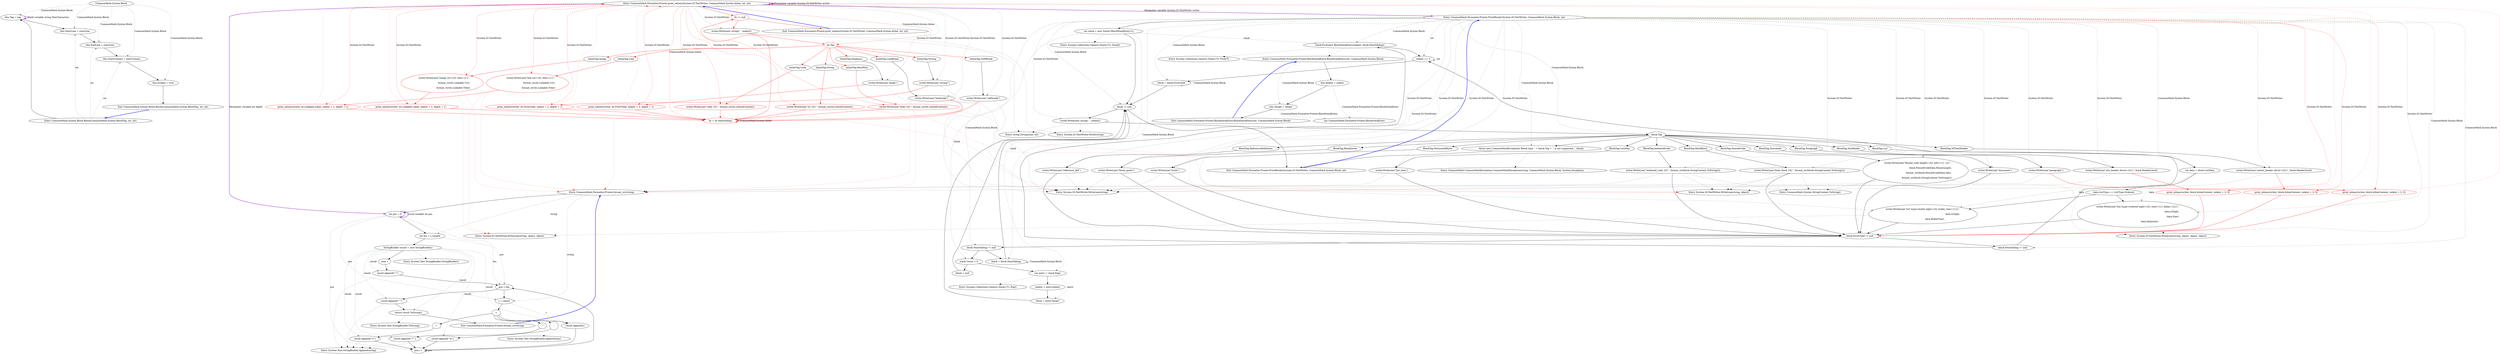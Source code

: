 digraph  {
n7 [label="CommonMark.Syntax.Block", span=""];
n0 [label="Entry CommonMark.Syntax.Block.Block(CommonMark.Syntax.BlockTag, int, int)", span="9-9", cluster="CommonMark.Syntax.Block.Block(CommonMark.Syntax.BlockTag, int, int)"];
n1 [label="this.Tag = tag", span="11-11", cluster="CommonMark.Syntax.Block.Block(CommonMark.Syntax.BlockTag, int, int)"];
n2 [label="this.StartLine = startLine", span="12-12", cluster="CommonMark.Syntax.Block.Block(CommonMark.Syntax.BlockTag, int, int)"];
n3 [label="this.EndLine = startLine", span="13-13", cluster="CommonMark.Syntax.Block.Block(CommonMark.Syntax.BlockTag, int, int)"];
n4 [label="this.StartColumn = startColumn", span="14-14", cluster="CommonMark.Syntax.Block.Block(CommonMark.Syntax.BlockTag, int, int)"];
n5 [label="this.IsOpen = true", span="15-15", cluster="CommonMark.Syntax.Block.Block(CommonMark.Syntax.BlockTag, int, int)"];
n6 [label="Exit CommonMark.Syntax.Block.Block(CommonMark.Syntax.BlockTag, int, int)", span="9-9", cluster="CommonMark.Syntax.Block.Block(CommonMark.Syntax.BlockTag, int, int)"];
m2_80 [label="Entry CommonMark.Formatter.Printer.print_inlines(System.IO.TextWriter, CommonMark.Syntax.Inline, int, int)", span="150-150", cluster="CommonMark.Formatter.Printer.print_inlines(System.IO.TextWriter, CommonMark.Syntax.Inline, int, int)", file="Printer.cs"];
m2_86 [label="ils != null", span="152-152", cluster="CommonMark.Formatter.Printer.print_inlines(System.IO.TextWriter, CommonMark.Syntax.Inline, int, int)", color=red, community=0, file="Printer.cs"];
m2_87 [label="writer.Write(new string(' ', indent))", span="154-154", cluster="CommonMark.Formatter.Printer.print_inlines(System.IO.TextWriter, CommonMark.Syntax.Inline, int, int)", file="Printer.cs"];
m2_88 [label="ils.Tag", span="156-156", cluster="CommonMark.Formatter.Printer.print_inlines(System.IO.TextWriter, CommonMark.Syntax.Inline, int, int)", color=red, community=0, file="Printer.cs"];
m2_90 [label="writer.WriteLine(''str {0}'', format_str(ils.LiteralContent))", span="159-159", cluster="CommonMark.Formatter.Printer.print_inlines(System.IO.TextWriter, CommonMark.Syntax.Inline, int, int)", color=red, community=0, file="Printer.cs"];
m2_92 [label="writer.WriteLine(''linebreak'')", span="163-163", cluster="CommonMark.Formatter.Printer.print_inlines(System.IO.TextWriter, CommonMark.Syntax.Inline, int, int)", file="Printer.cs"];
m2_94 [label="writer.WriteLine(''softbreak'')", span="167-167", cluster="CommonMark.Formatter.Printer.print_inlines(System.IO.TextWriter, CommonMark.Syntax.Inline, int, int)", file="Printer.cs"];
m2_96 [label="writer.WriteLine(''code {0}'', format_str(ils.LiteralContent))", span="171-171", cluster="CommonMark.Formatter.Printer.print_inlines(System.IO.TextWriter, CommonMark.Syntax.Inline, int, int)", color=red, community=0, file="Printer.cs"];
m2_98 [label="writer.WriteLine(''html {0}'', format_str(ils.LiteralContent))", span="175-175", cluster="CommonMark.Formatter.Printer.print_inlines(System.IO.TextWriter, CommonMark.Syntax.Inline, int, int)", color=red, community=0, file="Printer.cs"];
m2_100 [label="writer.WriteLine(''link url={0} title={1}'',\r\n                               format_str(ils.Linkable.Url),\r\n                               format_str(ils.Linkable.Title))", span="179-181", cluster="CommonMark.Formatter.Printer.print_inlines(System.IO.TextWriter, CommonMark.Syntax.Inline, int, int)", color=red, community=0, file="Printer.cs"];
m2_101 [label="print_inlines(writer, ils.Linkable.Label, indent + 2, depth + 1)", span="182-182", cluster="CommonMark.Formatter.Printer.print_inlines(System.IO.TextWriter, CommonMark.Syntax.Inline, int, int)", color=red, community=0, file="Printer.cs"];
m2_103 [label="writer.WriteLine(''image url={0} title={1}'',\r\n                               format_str(ils.Linkable.Url),\r\n                               format_str(ils.Linkable.Title))", span="186-188", cluster="CommonMark.Formatter.Printer.print_inlines(System.IO.TextWriter, CommonMark.Syntax.Inline, int, int)", color=red, community=0, file="Printer.cs"];
m2_104 [label="print_inlines(writer, ils.Linkable.Label, indent + 2, depth + 1)", span="189-189", cluster="CommonMark.Formatter.Printer.print_inlines(System.IO.TextWriter, CommonMark.Syntax.Inline, int, int)", color=red, community=0, file="Printer.cs"];
m2_106 [label="writer.WriteLine(''strong'')", span="193-193", cluster="CommonMark.Formatter.Printer.print_inlines(System.IO.TextWriter, CommonMark.Syntax.Inline, int, int)", file="Printer.cs"];
m2_107 [label="print_inlines(writer, ils.FirstChild, indent + 2, depth + 1)", span="194-194", cluster="CommonMark.Formatter.Printer.print_inlines(System.IO.TextWriter, CommonMark.Syntax.Inline, int, int)", color=red, community=0, file="Printer.cs"];
m2_109 [label="writer.WriteLine(''emph'')", span="198-198", cluster="CommonMark.Formatter.Printer.print_inlines(System.IO.TextWriter, CommonMark.Syntax.Inline, int, int)", file="Printer.cs"];
m2_110 [label="print_inlines(writer, ils.FirstChild, indent + 2, depth + 1)", span="199-199", cluster="CommonMark.Formatter.Printer.print_inlines(System.IO.TextWriter, CommonMark.Syntax.Inline, int, int)", color=red, community=0, file="Printer.cs"];
m2_111 [label="ils = ils.NextSibling", span="202-202", cluster="CommonMark.Formatter.Printer.print_inlines(System.IO.TextWriter, CommonMark.Syntax.Inline, int, int)", color=red, community=0, file="Printer.cs"];
m2_89 [label="InlineTag.String", span="158-158", cluster="CommonMark.Formatter.Printer.print_inlines(System.IO.TextWriter, CommonMark.Syntax.Inline, int, int)", file="Printer.cs"];
m2_91 [label="InlineTag.LineBreak", span="162-162", cluster="CommonMark.Formatter.Printer.print_inlines(System.IO.TextWriter, CommonMark.Syntax.Inline, int, int)", file="Printer.cs"];
m2_93 [label="InlineTag.SoftBreak", span="166-166", cluster="CommonMark.Formatter.Printer.print_inlines(System.IO.TextWriter, CommonMark.Syntax.Inline, int, int)", file="Printer.cs"];
m2_95 [label="InlineTag.Code", span="170-170", cluster="CommonMark.Formatter.Printer.print_inlines(System.IO.TextWriter, CommonMark.Syntax.Inline, int, int)", file="Printer.cs"];
m2_97 [label="InlineTag.RawHtml", span="174-174", cluster="CommonMark.Formatter.Printer.print_inlines(System.IO.TextWriter, CommonMark.Syntax.Inline, int, int)", file="Printer.cs"];
m2_99 [label="InlineTag.Link", span="178-178", cluster="CommonMark.Formatter.Printer.print_inlines(System.IO.TextWriter, CommonMark.Syntax.Inline, int, int)", file="Printer.cs"];
m2_102 [label="InlineTag.Image", span="185-185", cluster="CommonMark.Formatter.Printer.print_inlines(System.IO.TextWriter, CommonMark.Syntax.Inline, int, int)", file="Printer.cs"];
m2_105 [label="InlineTag.Strong", span="192-192", cluster="CommonMark.Formatter.Printer.print_inlines(System.IO.TextWriter, CommonMark.Syntax.Inline, int, int)", file="Printer.cs"];
m2_108 [label="InlineTag.Emphasis", span="197-197", cluster="CommonMark.Formatter.Printer.print_inlines(System.IO.TextWriter, CommonMark.Syntax.Inline, int, int)", file="Printer.cs"];
m2_112 [label="Exit CommonMark.Formatter.Printer.print_inlines(System.IO.TextWriter, CommonMark.Syntax.Inline, int, int)", span="150-150", cluster="CommonMark.Formatter.Printer.print_inlines(System.IO.TextWriter, CommonMark.Syntax.Inline, int, int)", file="Printer.cs"];
m2_84 [label="Entry System.Collections.Generic.Stack<T>.Push(T)", span="0-0", cluster="System.Collections.Generic.Stack<T>.Push(T)", file="Printer.cs"];
m2_81 [label="Entry CommonMark.Syntax.StringContent.ToString()", span="50-50", cluster="CommonMark.Syntax.StringContent.ToString()", file="Printer.cs"];
m2_22 [label="Entry System.Text.StringBuilder.Append(char)", span="0-0", cluster="System.Text.StringBuilder.Append(char)", file="Printer.cs"];
m2_74 [label="Entry string.String(char, int)", span="0-0", cluster="string.String(char, int)", file="Printer.cs"];
m2_76 [label="Entry System.IO.TextWriter.WriteLine(string)", span="0-0", cluster="System.IO.TextWriter.WriteLine(string)", file="Printer.cs"];
m2_78 [label="Entry System.IO.TextWriter.WriteLine(string, object, object)", span="0-0", cluster="System.IO.TextWriter.WriteLine(string, object, object)", file="Printer.cs"];
m2_79 [label="Entry System.IO.TextWriter.WriteLine(string, object)", span="0-0", cluster="System.IO.TextWriter.WriteLine(string, object)", file="Printer.cs"];
m2_73 [label="Entry System.Collections.Generic.Stack<T>.Stack()", span="0-0", cluster="System.Collections.Generic.Stack<T>.Stack()", file="Printer.cs"];
m2_20 [label="Entry System.Text.StringBuilder.StringBuilder()", span="0-0", cluster="System.Text.StringBuilder.StringBuilder()", file="Printer.cs"];
m2_0 [label="Entry CommonMark.Formatter.Printer.format_str(string)", span="9-9", cluster="CommonMark.Formatter.Printer.format_str(string)", file="Printer.cs"];
m2_1 [label="int pos = 0", span="11-11", cluster="CommonMark.Formatter.Printer.format_str(string)", file="Printer.cs"];
m2_2 [label="int len = s.Length", span="12-12", cluster="CommonMark.Formatter.Printer.format_str(string)", file="Printer.cs"];
m2_7 [label="c = s[pos]", span="18-18", cluster="CommonMark.Formatter.Printer.format_str(string)", file="Printer.cs"];
m2_6 [label="pos < len", span="16-16", cluster="CommonMark.Formatter.Printer.format_str(string)", file="Printer.cs"];
m2_16 [label="pos++", span="34-34", cluster="CommonMark.Formatter.Printer.format_str(string)", file="Printer.cs"];
m2_3 [label="StringBuilder result = new StringBuilder()", span="13-13", cluster="CommonMark.Formatter.Printer.format_str(string)", file="Printer.cs"];
m2_4 [label="char c", span="14-14", cluster="CommonMark.Formatter.Printer.format_str(string)", file="Printer.cs"];
m2_5 [label="result.Append(''\'''')", span="15-15", cluster="CommonMark.Formatter.Printer.format_str(string)", file="Printer.cs"];
m2_10 [label="result.Append(''\\n'')", span="22-22", cluster="CommonMark.Formatter.Printer.format_str(string)", file="Printer.cs"];
m2_12 [label="result.Append(''\\\'''')", span="25-25", cluster="CommonMark.Formatter.Printer.format_str(string)", file="Printer.cs"];
m2_14 [label="result.Append(''\\\\'')", span="28-28", cluster="CommonMark.Formatter.Printer.format_str(string)", file="Printer.cs"];
m2_15 [label="result.Append(c)", span="31-31", cluster="CommonMark.Formatter.Printer.format_str(string)", file="Printer.cs"];
m2_17 [label="result.Append(''\'''')", span="36-36", cluster="CommonMark.Formatter.Printer.format_str(string)", file="Printer.cs"];
m2_18 [label="return result.ToString();", span="37-37", cluster="CommonMark.Formatter.Printer.format_str(string)", file="Printer.cs"];
m2_8 [label=c, span="19-19", cluster="CommonMark.Formatter.Printer.format_str(string)", file="Printer.cs"];
m2_9 [label="'\n'", span="21-21", cluster="CommonMark.Formatter.Printer.format_str(string)", file="Printer.cs"];
m2_11 [label="''''", span="24-24", cluster="CommonMark.Formatter.Printer.format_str(string)", file="Printer.cs"];
m2_13 [label="'\\'", span="27-27", cluster="CommonMark.Formatter.Printer.format_str(string)", file="Printer.cs"];
m2_19 [label="Exit CommonMark.Formatter.Printer.format_str(string)", span="9-9", cluster="CommonMark.Formatter.Printer.format_str(string)", file="Printer.cs"];
m2_85 [label="Entry System.Collections.Generic.Stack<T>.Pop()", span="0-0", cluster="System.Collections.Generic.Stack<T>.Pop()", file="Printer.cs"];
m2_62 [label="stack.Push(new BlockStackEntry(indent, block.NextSibling))", span="127-127", cluster="CommonMark.Formatter.Printer.PrintBlocks(System.IO.TextWriter, CommonMark.Syntax.Block, int)", file="Printer.cs"];
m2_24 [label="Entry CommonMark.Formatter.Printer.PrintBlocks(System.IO.TextWriter, CommonMark.Syntax.Block, int)", span="43-43", cluster="CommonMark.Formatter.Printer.PrintBlocks(System.IO.TextWriter, CommonMark.Syntax.Block, int)", file="Printer.cs"];
m2_25 [label="var stack = new Stack<BlockStackEntry>()", span="45-45", cluster="CommonMark.Formatter.Printer.PrintBlocks(System.IO.TextWriter, CommonMark.Syntax.Block, int)", file="Printer.cs"];
m2_26 [label="block != null", span="47-47", cluster="CommonMark.Formatter.Printer.PrintBlocks(System.IO.TextWriter, CommonMark.Syntax.Block, int)", file="Printer.cs"];
m2_27 [label="writer.Write(new string(' ', indent))", span="49-49", cluster="CommonMark.Formatter.Printer.PrintBlocks(System.IO.TextWriter, CommonMark.Syntax.Block, int)", file="Printer.cs"];
m2_28 [label="block.Tag", span="51-51", cluster="CommonMark.Formatter.Printer.PrintBlocks(System.IO.TextWriter, CommonMark.Syntax.Block, int)", file="Printer.cs"];
m2_30 [label="writer.WriteLine(''document'')", span="54-54", cluster="CommonMark.Formatter.Printer.PrintBlocks(System.IO.TextWriter, CommonMark.Syntax.Block, int)", file="Printer.cs"];
m2_32 [label="writer.WriteLine(''block_quote'')", span="58-58", cluster="CommonMark.Formatter.Printer.PrintBlocks(System.IO.TextWriter, CommonMark.Syntax.Block, int)", file="Printer.cs"];
m2_34 [label="writer.WriteLine(''list_item'')", span="62-62", cluster="CommonMark.Formatter.Printer.PrintBlocks(System.IO.TextWriter, CommonMark.Syntax.Block, int)", file="Printer.cs"];
m2_36 [label="var data = block.ListData", span="66-66", cluster="CommonMark.Formatter.Printer.PrintBlocks(System.IO.TextWriter, CommonMark.Syntax.Block, int)", file="Printer.cs"];
m2_38 [label="writer.WriteLine(''list (type=ordered tight={0} start={1} delim={2})'',\r\n                                 data.IsTight,\r\n                                 data.Start,\r\n                                 data.Delimiter)", span="69-72", cluster="CommonMark.Formatter.Printer.PrintBlocks(System.IO.TextWriter, CommonMark.Syntax.Block, int)", file="Printer.cs"];
m2_39 [label="writer.WriteLine(''list (type=bullet tight={0} bullet_char={1})'',\r\n                                 data.IsTight,\r\n                                 data.BulletChar)", span="76-78", cluster="CommonMark.Formatter.Printer.PrintBlocks(System.IO.TextWriter, CommonMark.Syntax.Block, int)", file="Printer.cs"];
m2_41 [label="writer.WriteLine(''atx_header (level={0})'', block.HeaderLevel)", span="83-83", cluster="CommonMark.Formatter.Printer.PrintBlocks(System.IO.TextWriter, CommonMark.Syntax.Block, int)", file="Printer.cs"];
m2_42 [label="print_inlines(writer, block.InlineContent, indent + 2, 0)", span="84-84", cluster="CommonMark.Formatter.Printer.PrintBlocks(System.IO.TextWriter, CommonMark.Syntax.Block, int)", color=red, community=0, file="Printer.cs"];
m2_44 [label="writer.WriteLine(''setext_header (level={0})'', block.HeaderLevel)", span="88-88", cluster="CommonMark.Formatter.Printer.PrintBlocks(System.IO.TextWriter, CommonMark.Syntax.Block, int)", file="Printer.cs"];
m2_45 [label="print_inlines(writer, block.InlineContent, indent + 2, 0)", span="89-89", cluster="CommonMark.Formatter.Printer.PrintBlocks(System.IO.TextWriter, CommonMark.Syntax.Block, int)", color=red, community=0, file="Printer.cs"];
m2_47 [label="writer.WriteLine(''paragraph'')", span="93-93", cluster="CommonMark.Formatter.Printer.PrintBlocks(System.IO.TextWriter, CommonMark.Syntax.Block, int)", file="Printer.cs"];
m2_48 [label="print_inlines(writer, block.InlineContent, indent + 2, 0)", span="94-94", cluster="CommonMark.Formatter.Printer.PrintBlocks(System.IO.TextWriter, CommonMark.Syntax.Block, int)", color=red, community=0, file="Printer.cs"];
m2_50 [label="writer.WriteLine(''hrule'')", span="98-98", cluster="CommonMark.Formatter.Printer.PrintBlocks(System.IO.TextWriter, CommonMark.Syntax.Block, int)", file="Printer.cs"];
m2_52 [label="writer.WriteLine(''indented_code {0}'', format_str(block.StringContent.ToString()))", span="102-102", cluster="CommonMark.Formatter.Printer.PrintBlocks(System.IO.TextWriter, CommonMark.Syntax.Block, int)", file="Printer.cs"];
m2_54 [label="writer.WriteLine(''fenced_code length={0} info={1} {2}'',\r\n                               block.FencedCodeData.FenceLength,\r\n                               format_str(block.FencedCodeData.Info),\r\n                               format_str(block.StringContent.ToString()))", span="106-109", cluster="CommonMark.Formatter.Printer.PrintBlocks(System.IO.TextWriter, CommonMark.Syntax.Block, int)", file="Printer.cs"];
m2_56 [label="writer.WriteLine(''html_block {0}'', format_str(block.StringContent.ToString()))", span="113-113", cluster="CommonMark.Formatter.Printer.PrintBlocks(System.IO.TextWriter, CommonMark.Syntax.Block, int)", file="Printer.cs"];
m2_58 [label="writer.WriteLine(''reference_def'')", span="117-117", cluster="CommonMark.Formatter.Printer.PrintBlocks(System.IO.TextWriter, CommonMark.Syntax.Block, int)", file="Printer.cs"];
m2_59 [label="throw new CommonMarkException(''Block type '' + block.Tag + '' is not supported.'', block);", span="121-121", cluster="CommonMark.Formatter.Printer.PrintBlocks(System.IO.TextWriter, CommonMark.Syntax.Block, int)", file="Printer.cs"];
m2_60 [label="block.FirstChild != null", span="124-124", cluster="CommonMark.Formatter.Printer.PrintBlocks(System.IO.TextWriter, CommonMark.Syntax.Block, int)", file="Printer.cs"];
m2_61 [label="block.NextSibling != null", span="126-126", cluster="CommonMark.Formatter.Printer.PrintBlocks(System.IO.TextWriter, CommonMark.Syntax.Block, int)", file="Printer.cs"];
m2_63 [label="indent += 2", span="129-129", cluster="CommonMark.Formatter.Printer.PrintBlocks(System.IO.TextWriter, CommonMark.Syntax.Block, int)", file="Printer.cs"];
m2_64 [label="block = block.FirstChild", span="130-130", cluster="CommonMark.Formatter.Printer.PrintBlocks(System.IO.TextWriter, CommonMark.Syntax.Block, int)", file="Printer.cs"];
m2_65 [label="block.NextSibling != null", span="132-132", cluster="CommonMark.Formatter.Printer.PrintBlocks(System.IO.TextWriter, CommonMark.Syntax.Block, int)", file="Printer.cs"];
m2_66 [label="block = block.NextSibling", span="134-134", cluster="CommonMark.Formatter.Printer.PrintBlocks(System.IO.TextWriter, CommonMark.Syntax.Block, int)", file="Printer.cs"];
m2_67 [label="stack.Count > 0", span="136-136", cluster="CommonMark.Formatter.Printer.PrintBlocks(System.IO.TextWriter, CommonMark.Syntax.Block, int)", file="Printer.cs"];
m2_68 [label="var entry = stack.Pop()", span="138-138", cluster="CommonMark.Formatter.Printer.PrintBlocks(System.IO.TextWriter, CommonMark.Syntax.Block, int)", file="Printer.cs"];
m2_29 [label="BlockTag.Document", span="53-53", cluster="CommonMark.Formatter.Printer.PrintBlocks(System.IO.TextWriter, CommonMark.Syntax.Block, int)", file="Printer.cs"];
m2_31 [label="BlockTag.BlockQuote", span="57-57", cluster="CommonMark.Formatter.Printer.PrintBlocks(System.IO.TextWriter, CommonMark.Syntax.Block, int)", file="Printer.cs"];
m2_33 [label="BlockTag.ListItem", span="61-61", cluster="CommonMark.Formatter.Printer.PrintBlocks(System.IO.TextWriter, CommonMark.Syntax.Block, int)", file="Printer.cs"];
m2_35 [label="BlockTag.List", span="65-65", cluster="CommonMark.Formatter.Printer.PrintBlocks(System.IO.TextWriter, CommonMark.Syntax.Block, int)", file="Printer.cs"];
m2_40 [label="BlockTag.AtxHeader", span="82-82", cluster="CommonMark.Formatter.Printer.PrintBlocks(System.IO.TextWriter, CommonMark.Syntax.Block, int)", file="Printer.cs"];
m2_43 [label="BlockTag.SETextHeader", span="87-87", cluster="CommonMark.Formatter.Printer.PrintBlocks(System.IO.TextWriter, CommonMark.Syntax.Block, int)", file="Printer.cs"];
m2_46 [label="BlockTag.Paragraph", span="92-92", cluster="CommonMark.Formatter.Printer.PrintBlocks(System.IO.TextWriter, CommonMark.Syntax.Block, int)", file="Printer.cs"];
m2_49 [label="BlockTag.HorizontalRuler", span="97-97", cluster="CommonMark.Formatter.Printer.PrintBlocks(System.IO.TextWriter, CommonMark.Syntax.Block, int)", file="Printer.cs"];
m2_51 [label="BlockTag.IndentedCode", span="101-101", cluster="CommonMark.Formatter.Printer.PrintBlocks(System.IO.TextWriter, CommonMark.Syntax.Block, int)", file="Printer.cs"];
m2_53 [label="BlockTag.FencedCode", span="105-105", cluster="CommonMark.Formatter.Printer.PrintBlocks(System.IO.TextWriter, CommonMark.Syntax.Block, int)", file="Printer.cs"];
m2_55 [label="BlockTag.HtmlBlock", span="112-112", cluster="CommonMark.Formatter.Printer.PrintBlocks(System.IO.TextWriter, CommonMark.Syntax.Block, int)", file="Printer.cs"];
m2_57 [label="BlockTag.ReferenceDefinition", span="116-116", cluster="CommonMark.Formatter.Printer.PrintBlocks(System.IO.TextWriter, CommonMark.Syntax.Block, int)", file="Printer.cs"];
m2_37 [label="data.ListType == ListType.Ordered", span="67-67", cluster="CommonMark.Formatter.Printer.PrintBlocks(System.IO.TextWriter, CommonMark.Syntax.Block, int)", file="Printer.cs"];
m2_71 [label="block = null", span="144-144", cluster="CommonMark.Formatter.Printer.PrintBlocks(System.IO.TextWriter, CommonMark.Syntax.Block, int)", file="Printer.cs"];
m2_69 [label="indent = entry.Indent", span="139-139", cluster="CommonMark.Formatter.Printer.PrintBlocks(System.IO.TextWriter, CommonMark.Syntax.Block, int)", file="Printer.cs"];
m2_70 [label="block = entry.Target", span="140-140", cluster="CommonMark.Formatter.Printer.PrintBlocks(System.IO.TextWriter, CommonMark.Syntax.Block, int)", file="Printer.cs"];
m2_72 [label="Exit CommonMark.Formatter.Printer.PrintBlocks(System.IO.TextWriter, CommonMark.Syntax.Block, int)", span="43-43", cluster="CommonMark.Formatter.Printer.PrintBlocks(System.IO.TextWriter, CommonMark.Syntax.Block, int)", file="Printer.cs"];
m2_77 [label="Entry System.IO.TextWriter.WriteLine(string, object, object, object)", span="0-0", cluster="System.IO.TextWriter.WriteLine(string, object, object, object)", file="Printer.cs"];
m2_23 [label="Entry System.Text.StringBuilder.ToString()", span="0-0", cluster="System.Text.StringBuilder.ToString()", file="Printer.cs"];
m2_21 [label="Entry System.Text.StringBuilder.Append(string)", span="0-0", cluster="System.Text.StringBuilder.Append(string)", file="Printer.cs"];
m2_115 [label="Exit CommonMark.Formatter.Printer.BlockStackEntry.BlockStackEntry(int, CommonMark.Syntax.Block)", span="210-210", cluster="CommonMark.Formatter.Printer.BlockStackEntry.BlockStackEntry(int, CommonMark.Syntax.Block)", file="Printer.cs"];
m2_83 [label="Entry CommonMark.Formatter.Printer.BlockStackEntry.BlockStackEntry(int, CommonMark.Syntax.Block)", span="210-210", cluster="CommonMark.Formatter.Printer.BlockStackEntry.BlockStackEntry(int, CommonMark.Syntax.Block)", file="Printer.cs"];
m2_113 [label="this.Indent = indent", span="212-212", cluster="CommonMark.Formatter.Printer.BlockStackEntry.BlockStackEntry(int, CommonMark.Syntax.Block)", file="Printer.cs"];
m2_114 [label="this.Target = target", span="213-213", cluster="CommonMark.Formatter.Printer.BlockStackEntry.BlockStackEntry(int, CommonMark.Syntax.Block)", file="Printer.cs"];
m2_75 [label="Entry System.IO.TextWriter.Write(string)", span="0-0", cluster="System.IO.TextWriter.Write(string)", file="Printer.cs"];
m2_82 [label="Entry CommonMark.CommonMarkException.CommonMarkException(string, CommonMark.Syntax.Block, System.Exception)", span="32-32", cluster="CommonMark.CommonMarkException.CommonMarkException(string, CommonMark.Syntax.Block, System.Exception)", file="Printer.cs"];
m2_116 [label="out CommonMark.Formatter.Printer.BlockStackEntry", span="", file="Printer.cs"];
n7 -> n1  [key=1, style=dashed, color=darkseagreen4, label="CommonMark.Syntax.Block"];
n7 -> n2  [key=1, style=dashed, color=darkseagreen4, label="CommonMark.Syntax.Block"];
n7 -> n3  [key=1, style=dashed, color=darkseagreen4, label="CommonMark.Syntax.Block"];
n7 -> n4  [key=1, style=dashed, color=darkseagreen4, label="CommonMark.Syntax.Block"];
n7 -> n5  [key=1, style=dashed, color=darkseagreen4, label="CommonMark.Syntax.Block"];
n0 -> n1  [key=0, style=solid];
n0 -> n2  [key=1, style=dashed, color=darkseagreen4, label=int];
n0 -> n3  [key=1, style=dashed, color=darkseagreen4, label=int];
n0 -> n4  [key=1, style=dashed, color=darkseagreen4, label=int];
n1 -> n2  [key=0, style=solid];
n1 -> n1  [key=3, color=darkorchid, style=bold, label="Field variable string HexCharacters"];
n2 -> n3  [key=0, style=solid];
n3 -> n4  [key=0, style=solid];
n4 -> n5  [key=0, style=solid];
n5 -> n6  [key=0, style=solid];
n6 -> n0  [key=0, style=bold, color=blue];
m2_80 -> m2_86  [key=0, style=solid, color=red];
m2_80 -> m2_87  [key=1, style=dashed, color=darkseagreen4, label="System.IO.TextWriter"];
m2_80 -> m2_88  [key=1, style=dashed, color=red, label="CommonMark.Syntax.Inline"];
m2_80 -> m2_90  [key=1, style=dashed, color=red, label="System.IO.TextWriter"];
m2_80 -> m2_92  [key=1, style=dashed, color=darkseagreen4, label="System.IO.TextWriter"];
m2_80 -> m2_94  [key=1, style=dashed, color=darkseagreen4, label="System.IO.TextWriter"];
m2_80 -> m2_96  [key=1, style=dashed, color=red, label="System.IO.TextWriter"];
m2_80 -> m2_98  [key=1, style=dashed, color=red, label="System.IO.TextWriter"];
m2_80 -> m2_100  [key=1, style=dashed, color=red, label="System.IO.TextWriter"];
m2_80 -> m2_101  [key=1, style=dashed, color=red, label="System.IO.TextWriter"];
m2_80 -> m2_103  [key=1, style=dashed, color=red, label="System.IO.TextWriter"];
m2_80 -> m2_104  [key=1, style=dashed, color=red, label="System.IO.TextWriter"];
m2_80 -> m2_106  [key=1, style=dashed, color=darkseagreen4, label="System.IO.TextWriter"];
m2_80 -> m2_107  [key=1, style=dashed, color=red, label="System.IO.TextWriter"];
m2_80 -> m2_109  [key=1, style=dashed, color=darkseagreen4, label="System.IO.TextWriter"];
m2_80 -> m2_110  [key=1, style=dashed, color=red, label="System.IO.TextWriter"];
m2_80 -> m2_111  [key=1, style=dashed, color=red, label="CommonMark.Syntax.Inline"];
m2_80 -> m2_24  [key=3, color=darkorchid, style=bold, label="Parameter variable System.IO.TextWriter writer"];
m2_80 -> m2_80  [key=3, color=darkorchid, style=bold, label="Parameter variable System.IO.TextWriter writer"];
m2_80 -> m2_1  [key=3, color=darkorchid, style=bold, label="Parameter variable int depth"];
m2_86 -> m2_87  [key=0, style=solid, color=red];
m2_86 -> m2_112  [key=0, style=solid, color=red];
m2_87 -> m2_88  [key=0, style=solid, color=red];
m2_87 -> m2_74  [key=2, style=dotted];
m2_87 -> m2_75  [key=2, style=dotted];
m2_88 -> m2_89  [key=0, style=solid, color=red];
m2_88 -> m2_91  [key=0, style=solid, color=red];
m2_88 -> m2_93  [key=0, style=solid, color=red];
m2_88 -> m2_95  [key=0, style=solid, color=red];
m2_88 -> m2_97  [key=0, style=solid, color=red];
m2_88 -> m2_99  [key=0, style=solid, color=red];
m2_88 -> m2_102  [key=0, style=solid, color=red];
m2_88 -> m2_105  [key=0, style=solid, color=red];
m2_88 -> m2_108  [key=0, style=solid, color=red];
m2_90 -> m2_111  [key=0, style=solid, color=red];
m2_90 -> m2_0  [key=2, style=dotted, color=red];
m2_90 -> m2_79  [key=2, style=dotted, color=red];
m2_92 -> m2_111  [key=0, style=solid, color=red];
m2_92 -> m2_76  [key=2, style=dotted];
m2_94 -> m2_111  [key=0, style=solid, color=red];
m2_94 -> m2_76  [key=2, style=dotted];
m2_96 -> m2_111  [key=0, style=solid, color=red];
m2_96 -> m2_0  [key=2, style=dotted, color=red];
m2_96 -> m2_79  [key=2, style=dotted, color=red];
m2_98 -> m2_111  [key=0, style=solid, color=red];
m2_98 -> m2_0  [key=2, style=dotted, color=red];
m2_98 -> m2_79  [key=2, style=dotted, color=red];
m2_100 -> m2_101  [key=0, style=solid, color=red];
m2_100 -> m2_0  [key=2, style=dotted, color=red];
m2_100 -> m2_78  [key=2, style=dotted, color=red];
m2_101 -> m2_111  [key=0, style=solid, color=red];
m2_101 -> m2_80  [key=2, style=dotted, color=red];
m2_103 -> m2_104  [key=0, style=solid, color=red];
m2_103 -> m2_0  [key=2, style=dotted, color=red];
m2_103 -> m2_78  [key=2, style=dotted, color=red];
m2_104 -> m2_111  [key=0, style=solid, color=red];
m2_104 -> m2_80  [key=2, style=dotted, color=red];
m2_106 -> m2_107  [key=0, style=solid, color=red];
m2_106 -> m2_76  [key=2, style=dotted];
m2_107 -> m2_111  [key=0, style=solid, color=red];
m2_107 -> m2_80  [key=2, style=dotted, color=red];
m2_109 -> m2_110  [key=0, style=solid, color=red];
m2_109 -> m2_76  [key=2, style=dotted];
m2_110 -> m2_111  [key=0, style=solid, color=red];
m2_110 -> m2_80  [key=2, style=dotted, color=red];
m2_111 -> m2_86  [key=0, style=solid, color=red];
m2_111 -> m2_111  [key=1, style=dashed, color=red, label="CommonMark.Syntax.Inline"];
m2_89 -> m2_90  [key=0, style=solid, color=red];
m2_91 -> m2_92  [key=0, style=solid];
m2_93 -> m2_94  [key=0, style=solid];
m2_95 -> m2_96  [key=0, style=solid, color=red];
m2_97 -> m2_98  [key=0, style=solid, color=red];
m2_99 -> m2_100  [key=0, style=solid, color=red];
m2_102 -> m2_103  [key=0, style=solid, color=red];
m2_105 -> m2_106  [key=0, style=solid];
m2_108 -> m2_109  [key=0, style=solid];
m2_112 -> m2_80  [key=0, style=bold, color=blue];
m2_0 -> m2_1  [key=0, style=solid];
m2_0 -> m2_2  [key=1, style=dashed, color=darkseagreen4, label=string];
m2_0 -> m2_7  [key=1, style=dashed, color=darkseagreen4, label=string];
m2_1 -> m2_2  [key=0, style=solid];
m2_1 -> m2_6  [key=1, style=dashed, color=darkseagreen4, label=pos];
m2_1 -> m2_7  [key=1, style=dashed, color=darkseagreen4, label=pos];
m2_1 -> m2_16  [key=1, style=dashed, color=darkseagreen4, label=pos];
m2_1 -> m2_1  [key=3, color=darkorchid, style=bold, label="Local variable int pos"];
m2_2 -> m2_3  [key=0, style=solid];
m2_2 -> m2_6  [key=1, style=dashed, color=darkseagreen4, label=len];
m2_7 -> m2_8  [key=0, style=solid];
m2_7 -> m2_15  [key=1, style=dashed, color=darkseagreen4, label=c];
m2_6 -> m2_7  [key=0, style=solid];
m2_6 -> m2_17  [key=0, style=solid];
m2_16 -> m2_6  [key=0, style=solid];
m2_16 -> m2_16  [key=1, style=dashed, color=darkseagreen4, label=pos];
m2_3 -> m2_4  [key=0, style=solid];
m2_3 -> m2_20  [key=2, style=dotted];
m2_3 -> m2_5  [key=1, style=dashed, color=darkseagreen4, label=result];
m2_3 -> m2_10  [key=1, style=dashed, color=darkseagreen4, label=result];
m2_3 -> m2_12  [key=1, style=dashed, color=darkseagreen4, label=result];
m2_3 -> m2_14  [key=1, style=dashed, color=darkseagreen4, label=result];
m2_3 -> m2_15  [key=1, style=dashed, color=darkseagreen4, label=result];
m2_3 -> m2_17  [key=1, style=dashed, color=darkseagreen4, label=result];
m2_3 -> m2_18  [key=1, style=dashed, color=darkseagreen4, label=result];
m2_4 -> m2_5  [key=0, style=solid];
m2_5 -> m2_6  [key=0, style=solid];
m2_5 -> m2_21  [key=2, style=dotted];
m2_10 -> m2_16  [key=0, style=solid];
m2_10 -> m2_21  [key=2, style=dotted];
m2_12 -> m2_16  [key=0, style=solid];
m2_12 -> m2_21  [key=2, style=dotted];
m2_14 -> m2_16  [key=0, style=solid];
m2_14 -> m2_21  [key=2, style=dotted];
m2_15 -> m2_16  [key=0, style=solid];
m2_15 -> m2_22  [key=2, style=dotted];
m2_17 -> m2_18  [key=0, style=solid];
m2_17 -> m2_21  [key=2, style=dotted];
m2_18 -> m2_19  [key=0, style=solid];
m2_18 -> m2_23  [key=2, style=dotted];
m2_8 -> m2_9  [key=0, style=solid];
m2_8 -> m2_11  [key=0, style=solid];
m2_8 -> m2_13  [key=0, style=solid];
m2_8 -> m2_15  [key=0, style=solid];
m2_9 -> m2_10  [key=0, style=solid];
m2_11 -> m2_12  [key=0, style=solid];
m2_13 -> m2_14  [key=0, style=solid];
m2_19 -> m2_0  [key=0, style=bold, color=blue];
m2_62 -> m2_63  [key=0, style=solid];
m2_62 -> m2_83  [key=2, style=dotted];
m2_62 -> m2_84  [key=2, style=dotted];
m2_24 -> m2_25  [key=0, style=solid];
m2_24 -> m2_26  [key=1, style=dashed, color=darkseagreen4, label="CommonMark.Syntax.Block"];
m2_24 -> m2_27  [key=1, style=dashed, color=darkseagreen4, label="System.IO.TextWriter"];
m2_24 -> m2_28  [key=1, style=dashed, color=darkseagreen4, label="CommonMark.Syntax.Block"];
m2_24 -> m2_30  [key=1, style=dashed, color=darkseagreen4, label="System.IO.TextWriter"];
m2_24 -> m2_32  [key=1, style=dashed, color=darkseagreen4, label="System.IO.TextWriter"];
m2_24 -> m2_34  [key=1, style=dashed, color=darkseagreen4, label="System.IO.TextWriter"];
m2_24 -> m2_36  [key=1, style=dashed, color=darkseagreen4, label="CommonMark.Syntax.Block"];
m2_24 -> m2_38  [key=1, style=dashed, color=darkseagreen4, label="System.IO.TextWriter"];
m2_24 -> m2_39  [key=1, style=dashed, color=darkseagreen4, label="System.IO.TextWriter"];
m2_24 -> m2_41  [key=1, style=dashed, color=darkseagreen4, label="System.IO.TextWriter"];
m2_24 -> m2_42  [key=1, style=dashed, color=red, label="System.IO.TextWriter"];
m2_24 -> m2_44  [key=1, style=dashed, color=darkseagreen4, label="System.IO.TextWriter"];
m2_24 -> m2_45  [key=1, style=dashed, color=red, label="System.IO.TextWriter"];
m2_24 -> m2_47  [key=1, style=dashed, color=darkseagreen4, label="System.IO.TextWriter"];
m2_24 -> m2_48  [key=1, style=dashed, color=red, label="System.IO.TextWriter"];
m2_24 -> m2_50  [key=1, style=dashed, color=darkseagreen4, label="System.IO.TextWriter"];
m2_24 -> m2_52  [key=1, style=dashed, color=darkseagreen4, label="System.IO.TextWriter"];
m2_24 -> m2_54  [key=1, style=dashed, color=darkseagreen4, label="System.IO.TextWriter"];
m2_24 -> m2_56  [key=1, style=dashed, color=darkseagreen4, label="System.IO.TextWriter"];
m2_24 -> m2_58  [key=1, style=dashed, color=darkseagreen4, label="System.IO.TextWriter"];
m2_24 -> m2_59  [key=1, style=dashed, color=darkseagreen4, label="CommonMark.Syntax.Block"];
m2_24 -> m2_60  [key=1, style=dashed, color=darkseagreen4, label="CommonMark.Syntax.Block"];
m2_24 -> m2_61  [key=1, style=dashed, color=darkseagreen4, label="CommonMark.Syntax.Block"];
m2_24 -> m2_62  [key=1, style=dashed, color=darkseagreen4, label="CommonMark.Syntax.Block"];
m2_24 -> m2_63  [key=1, style=dashed, color=darkseagreen4, label=int];
m2_24 -> m2_64  [key=1, style=dashed, color=darkseagreen4, label="CommonMark.Syntax.Block"];
m2_24 -> m2_65  [key=1, style=dashed, color=darkseagreen4, label="CommonMark.Syntax.Block"];
m2_24 -> m2_66  [key=1, style=dashed, color=darkseagreen4, label="CommonMark.Syntax.Block"];
m2_25 -> m2_26  [key=0, style=solid];
m2_25 -> m2_73  [key=2, style=dotted];
m2_25 -> m2_62  [key=1, style=dashed, color=darkseagreen4, label=stack];
m2_25 -> m2_67  [key=1, style=dashed, color=darkseagreen4, label=stack];
m2_25 -> m2_68  [key=1, style=dashed, color=darkseagreen4, label=stack];
m2_26 -> m2_27  [key=0, style=solid];
m2_26 -> m2_72  [key=0, style=solid];
m2_27 -> m2_28  [key=0, style=solid];
m2_27 -> m2_74  [key=2, style=dotted];
m2_27 -> m2_75  [key=2, style=dotted];
m2_28 -> m2_29  [key=0, style=solid];
m2_28 -> m2_31  [key=0, style=solid];
m2_28 -> m2_33  [key=0, style=solid];
m2_28 -> m2_35  [key=0, style=solid];
m2_28 -> m2_40  [key=0, style=solid];
m2_28 -> m2_43  [key=0, style=solid];
m2_28 -> m2_46  [key=0, style=solid];
m2_28 -> m2_49  [key=0, style=solid];
m2_28 -> m2_51  [key=0, style=solid];
m2_28 -> m2_53  [key=0, style=solid];
m2_28 -> m2_55  [key=0, style=solid];
m2_28 -> m2_57  [key=0, style=solid];
m2_28 -> m2_59  [key=0, style=solid];
m2_30 -> m2_60  [key=0, style=solid];
m2_30 -> m2_76  [key=2, style=dotted];
m2_32 -> m2_60  [key=0, style=solid];
m2_32 -> m2_76  [key=2, style=dotted];
m2_34 -> m2_60  [key=0, style=solid];
m2_34 -> m2_76  [key=2, style=dotted];
m2_36 -> m2_37  [key=0, style=solid];
m2_36 -> m2_38  [key=1, style=dashed, color=darkseagreen4, label=data];
m2_36 -> m2_39  [key=1, style=dashed, color=darkseagreen4, label=data];
m2_38 -> m2_60  [key=0, style=solid];
m2_38 -> m2_77  [key=2, style=dotted];
m2_39 -> m2_60  [key=0, style=solid];
m2_39 -> m2_78  [key=2, style=dotted];
m2_41 -> m2_42  [key=0, style=solid, color=red];
m2_41 -> m2_79  [key=2, style=dotted];
m2_42 -> m2_60  [key=0, style=solid, color=red];
m2_42 -> m2_80  [key=2, style=dotted, color=red];
m2_44 -> m2_45  [key=0, style=solid, color=red];
m2_44 -> m2_79  [key=2, style=dotted];
m2_45 -> m2_60  [key=0, style=solid, color=red];
m2_45 -> m2_80  [key=2, style=dotted, color=red];
m2_47 -> m2_48  [key=0, style=solid, color=red];
m2_47 -> m2_76  [key=2, style=dotted];
m2_48 -> m2_60  [key=0, style=solid, color=red];
m2_48 -> m2_80  [key=2, style=dotted, color=red];
m2_50 -> m2_60  [key=0, style=solid];
m2_50 -> m2_76  [key=2, style=dotted];
m2_52 -> m2_60  [key=0, style=solid];
m2_52 -> m2_81  [key=2, style=dotted];
m2_52 -> m2_0  [key=2, style=dotted];
m2_52 -> m2_79  [key=2, style=dotted];
m2_54 -> m2_60  [key=0, style=solid];
m2_54 -> m2_0  [key=2, style=dotted];
m2_54 -> m2_81  [key=2, style=dotted];
m2_54 -> m2_77  [key=2, style=dotted];
m2_56 -> m2_60  [key=0, style=solid];
m2_56 -> m2_81  [key=2, style=dotted];
m2_56 -> m2_0  [key=2, style=dotted];
m2_56 -> m2_79  [key=2, style=dotted];
m2_58 -> m2_60  [key=0, style=solid];
m2_58 -> m2_76  [key=2, style=dotted];
m2_59 -> m2_72  [key=0, style=solid];
m2_59 -> m2_82  [key=2, style=dotted];
m2_60 -> m2_61  [key=0, style=solid];
m2_60 -> m2_65  [key=0, style=solid];
m2_61 -> m2_62  [key=0, style=solid];
m2_61 -> m2_63  [key=0, style=solid];
m2_63 -> m2_64  [key=0, style=solid];
m2_63 -> m2_63  [key=1, style=dashed, color=darkseagreen4, label=int];
m2_64 -> m2_26  [key=0, style=solid];
m2_64 -> m2_64  [key=1, style=dashed, color=darkseagreen4, label="CommonMark.Syntax.Block"];
m2_65 -> m2_66  [key=0, style=solid];
m2_65 -> m2_67  [key=0, style=solid];
m2_66 -> m2_26  [key=0, style=solid];
m2_66 -> m2_66  [key=1, style=dashed, color=darkseagreen4, label="CommonMark.Syntax.Block"];
m2_67 -> m2_68  [key=0, style=solid];
m2_67 -> m2_71  [key=0, style=solid];
m2_68 -> m2_69  [key=0, style=solid];
m2_68 -> m2_85  [key=2, style=dotted];
m2_68 -> m2_70  [key=1, style=dashed, color=darkseagreen4, label=entry];
m2_29 -> m2_30  [key=0, style=solid];
m2_31 -> m2_32  [key=0, style=solid];
m2_33 -> m2_34  [key=0, style=solid];
m2_35 -> m2_36  [key=0, style=solid];
m2_40 -> m2_41  [key=0, style=solid];
m2_43 -> m2_44  [key=0, style=solid];
m2_46 -> m2_47  [key=0, style=solid];
m2_49 -> m2_50  [key=0, style=solid];
m2_51 -> m2_52  [key=0, style=solid];
m2_53 -> m2_54  [key=0, style=solid];
m2_55 -> m2_56  [key=0, style=solid];
m2_57 -> m2_58  [key=0, style=solid];
m2_37 -> m2_38  [key=0, style=solid];
m2_37 -> m2_39  [key=0, style=solid];
m2_71 -> m2_26  [key=0, style=solid];
m2_69 -> m2_70  [key=0, style=solid];
m2_70 -> m2_26  [key=0, style=solid];
m2_72 -> m2_24  [key=0, style=bold, color=blue];
m2_115 -> m2_83  [key=0, style=bold, color=blue];
m2_83 -> m2_113  [key=0, style=solid];
m2_83 -> m2_114  [key=1, style=dashed, color=darkseagreen4, label="CommonMark.Syntax.Block"];
m2_113 -> m2_114  [key=0, style=solid];
m2_113 -> m2_116  [key=1, style=dashed, color=darkseagreen4, label="CommonMark.Formatter.Printer.BlockStackEntry"];
m2_114 -> m2_115  [key=0, style=solid];
m2_114 -> m2_116  [key=1, style=dashed, color=darkseagreen4, label="CommonMark.Formatter.Printer.BlockStackEntry"];
}
